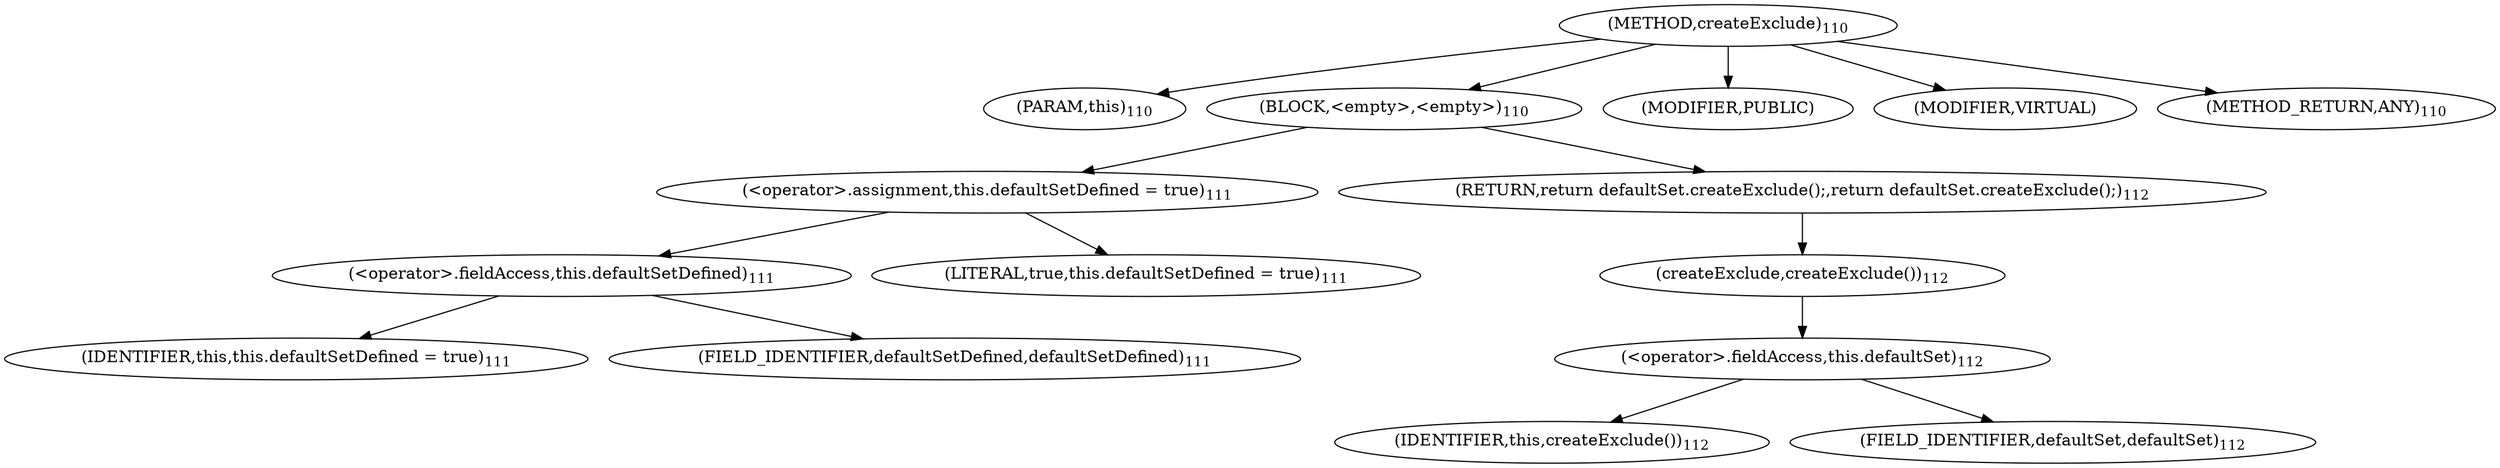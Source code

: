 digraph "createExclude" {  
"144" [label = <(METHOD,createExclude)<SUB>110</SUB>> ]
"145" [label = <(PARAM,this)<SUB>110</SUB>> ]
"146" [label = <(BLOCK,&lt;empty&gt;,&lt;empty&gt;)<SUB>110</SUB>> ]
"147" [label = <(&lt;operator&gt;.assignment,this.defaultSetDefined = true)<SUB>111</SUB>> ]
"148" [label = <(&lt;operator&gt;.fieldAccess,this.defaultSetDefined)<SUB>111</SUB>> ]
"149" [label = <(IDENTIFIER,this,this.defaultSetDefined = true)<SUB>111</SUB>> ]
"150" [label = <(FIELD_IDENTIFIER,defaultSetDefined,defaultSetDefined)<SUB>111</SUB>> ]
"151" [label = <(LITERAL,true,this.defaultSetDefined = true)<SUB>111</SUB>> ]
"152" [label = <(RETURN,return defaultSet.createExclude();,return defaultSet.createExclude();)<SUB>112</SUB>> ]
"153" [label = <(createExclude,createExclude())<SUB>112</SUB>> ]
"154" [label = <(&lt;operator&gt;.fieldAccess,this.defaultSet)<SUB>112</SUB>> ]
"155" [label = <(IDENTIFIER,this,createExclude())<SUB>112</SUB>> ]
"156" [label = <(FIELD_IDENTIFIER,defaultSet,defaultSet)<SUB>112</SUB>> ]
"157" [label = <(MODIFIER,PUBLIC)> ]
"158" [label = <(MODIFIER,VIRTUAL)> ]
"159" [label = <(METHOD_RETURN,ANY)<SUB>110</SUB>> ]
  "144" -> "145" 
  "144" -> "146" 
  "144" -> "157" 
  "144" -> "158" 
  "144" -> "159" 
  "146" -> "147" 
  "146" -> "152" 
  "147" -> "148" 
  "147" -> "151" 
  "148" -> "149" 
  "148" -> "150" 
  "152" -> "153" 
  "153" -> "154" 
  "154" -> "155" 
  "154" -> "156" 
}
